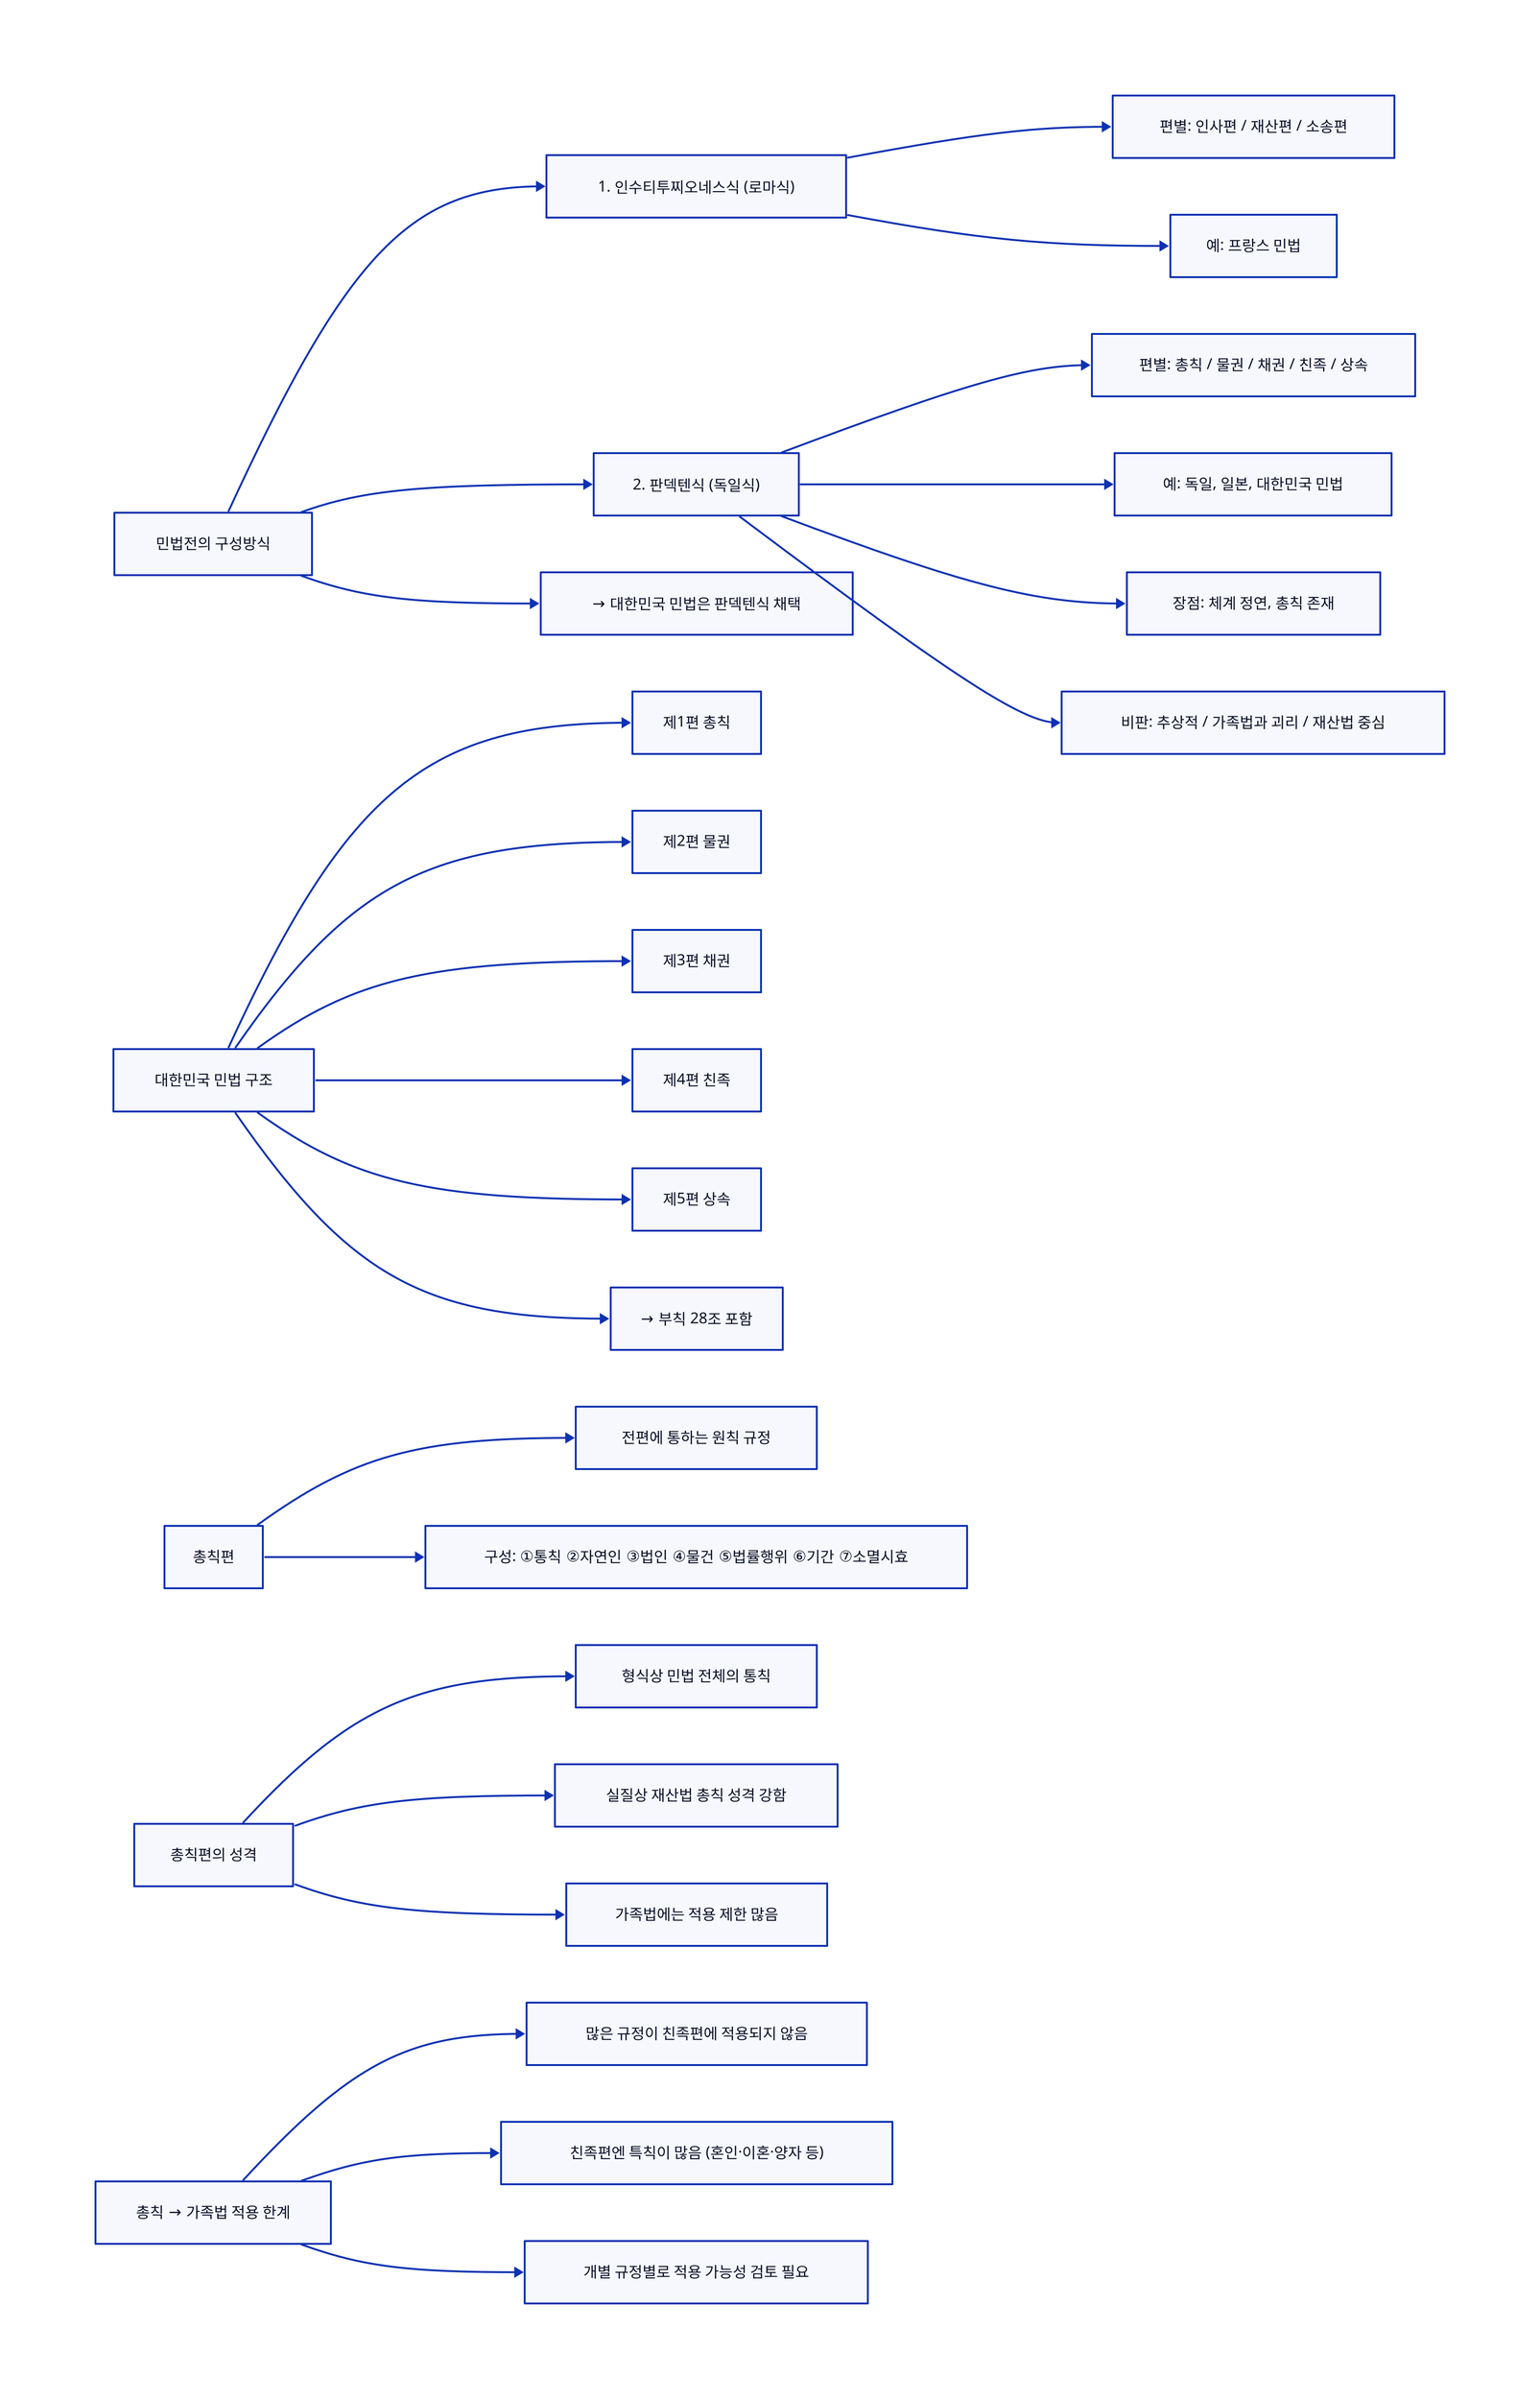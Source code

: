 # [11] 民法典의 구성(편별).d2

direction: right

"민법전의 구성방식" -> "1. 인수티투찌오네스식 (로마식)"
"민법전의 구성방식" -> "2. 판덱텐식 (독일식)"
"민법전의 구성방식" -> "→ 대한민국 민법은 판덱텐식 채택"

"1. 인수티투찌오네스식 (로마식)" -> "편별: 인사편 / 재산편 / 소송편"
"1. 인수티투찌오네스식 (로마식)" -> "예: 프랑스 민법"

"2. 판덱텐식 (독일식)" -> "편별: 총칙 / 물권 / 채권 / 친족 / 상속"
"2. 판덱텐식 (독일식)" -> "예: 독일, 일본, 대한민국 민법"
"2. 판덱텐식 (독일식)" -> "장점: 체계 정연, 총칙 존재"
"2. 판덱텐식 (독일식)" -> "비판: 추상적 / 가족법과 괴리 / 재산법 중심"

"대한민국 민법 구조" -> "제1편 총칙"
"대한민국 민법 구조" -> "제2편 물권"
"대한민국 민법 구조" -> "제3편 채권"
"대한민국 민법 구조" -> "제4편 친족"
"대한민국 민법 구조" -> "제5편 상속"
"대한민국 민법 구조" -> "→ 부칙 28조 포함"

"총칙편" -> "전편에 통하는 원칙 규정"
"총칙편" -> "구성: ①통칙 ②자연인 ③법인 ④물건 ⑤법률행위 ⑥기간 ⑦소멸시효"

"총칙편의 성격" -> "형식상 민법 전체의 통칙"
"총칙편의 성격" -> "실질상 재산법 총칙 성격 강함"
"총칙편의 성격" -> "가족법에는 적용 제한 많음"

"총칙 → 가족법 적용 한계" -> "많은 규정이 친족편에 적용되지 않음"
"총칙 → 가족법 적용 한계" -> "친족편엔 특칙이 많음 (혼인·이혼·양자 등)"
"총칙 → 가족법 적용 한계" -> "개별 규정별로 적용 가능성 검토 필요"
